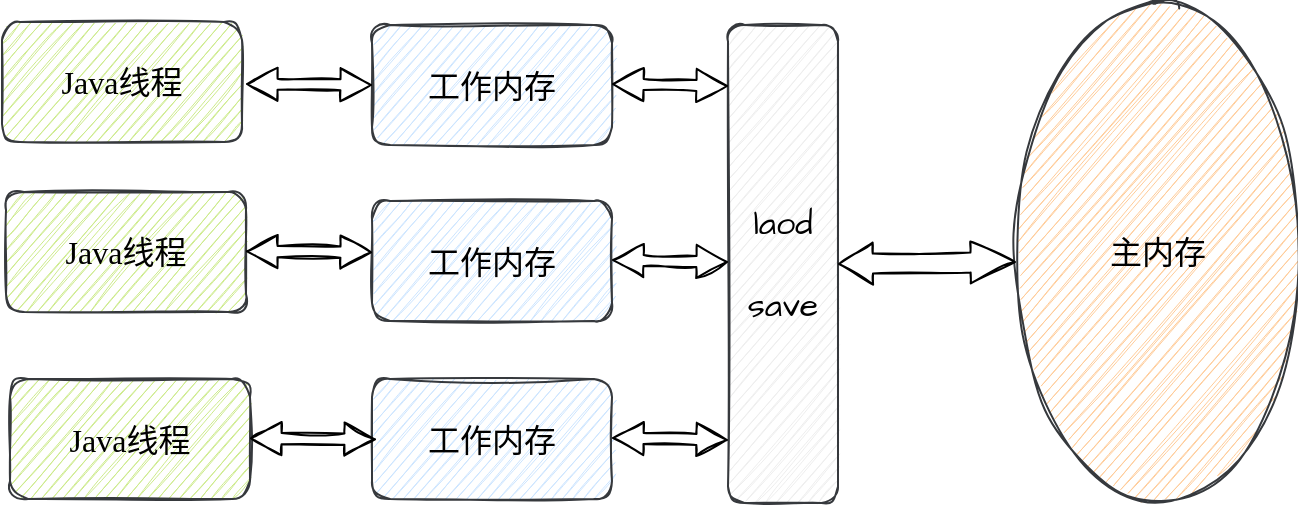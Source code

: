 <mxfile version="14.6.13" type="device"><diagram id="Rcul0L7GkjMgFIBBmYhc" name="第 1 页"><mxGraphModel dx="1902" dy="745" grid="0" gridSize="10" guides="1" tooltips="1" connect="1" arrows="1" fold="1" page="0" pageScale="1" pageWidth="827" pageHeight="1169" math="0" shadow="0"><root><mxCell id="0"/><mxCell id="1" parent="0"/><mxCell id="laFcE4YxyJAVMoDaTZMl-1" value="Java线程" style="rounded=1;whiteSpace=wrap;html=1;sketch=1;hachureGap=4;pointerEvents=0;fontFamily=Lucida Console;fontSize=16;fillColor=#cdeb8b;strokeColor=#36393d;" vertex="1" parent="1"><mxGeometry x="-76" y="58" width="120" height="60" as="geometry"/></mxCell><mxCell id="laFcE4YxyJAVMoDaTZMl-3" value="&lt;span style=&quot;font-size: 16px;&quot;&gt;Java线程&lt;/span&gt;" style="rounded=1;whiteSpace=wrap;html=1;sketch=1;hachureGap=4;pointerEvents=0;fontFamily=Lucida Console;fontSize=16;fillColor=#cdeb8b;strokeColor=#36393d;" vertex="1" parent="1"><mxGeometry x="-74" y="143" width="120" height="60" as="geometry"/></mxCell><mxCell id="laFcE4YxyJAVMoDaTZMl-4" value="&lt;span style=&quot;font-size: 16px;&quot;&gt;Java线程&lt;/span&gt;" style="rounded=1;whiteSpace=wrap;html=1;sketch=1;hachureGap=4;pointerEvents=0;fontFamily=Lucida Console;fontSize=16;fillColor=#cdeb8b;strokeColor=#36393d;" vertex="1" parent="1"><mxGeometry x="-72" y="236.5" width="120" height="60" as="geometry"/></mxCell><mxCell id="laFcE4YxyJAVMoDaTZMl-5" value="工作内存" style="rounded=1;whiteSpace=wrap;html=1;sketch=1;hachureGap=4;pointerEvents=0;fontFamily=Lucida Console;fontSize=16;fillColor=#cce5ff;strokeColor=#36393d;" vertex="1" parent="1"><mxGeometry x="109" y="59.5" width="120" height="60" as="geometry"/></mxCell><mxCell id="laFcE4YxyJAVMoDaTZMl-6" value="工作内存" style="rounded=1;whiteSpace=wrap;html=1;sketch=1;hachureGap=4;pointerEvents=0;fontFamily=Lucida Console;fontSize=16;fillColor=#cce5ff;strokeColor=#36393d;" vertex="1" parent="1"><mxGeometry x="109" y="147.5" width="120" height="60" as="geometry"/></mxCell><mxCell id="laFcE4YxyJAVMoDaTZMl-7" value="工作内存" style="rounded=1;whiteSpace=wrap;html=1;sketch=1;hachureGap=4;pointerEvents=0;fontFamily=Lucida Console;fontSize=16;fillColor=#cce5ff;strokeColor=#36393d;" vertex="1" parent="1"><mxGeometry x="109" y="236.5" width="120" height="60" as="geometry"/></mxCell><mxCell id="laFcE4YxyJAVMoDaTZMl-8" value="laod&lt;br style=&quot;font-size: 17px;&quot;&gt;&lt;br style=&quot;font-size: 17px;&quot;&gt;save" style="rounded=1;whiteSpace=wrap;html=1;sketch=1;hachureGap=4;pointerEvents=0;fontFamily=Architects Daughter;fontSource=https%3A%2F%2Ffonts.googleapis.com%2Fcss%3Ffamily%3DArchitects%2BDaughter;fontSize=17;fillColor=#eeeeee;strokeColor=#36393d;" vertex="1" parent="1"><mxGeometry x="287" y="59.5" width="55" height="239" as="geometry"/></mxCell><mxCell id="laFcE4YxyJAVMoDaTZMl-9" value="主内存" style="ellipse;whiteSpace=wrap;html=1;sketch=1;hachureGap=4;pointerEvents=0;fontFamily=Lucida Console;fontSize=16;fillColor=#ffcc99;strokeColor=#36393d;" vertex="1" parent="1"><mxGeometry x="433" y="47.5" width="138" height="251" as="geometry"/></mxCell><mxCell id="laFcE4YxyJAVMoDaTZMl-10" value="" style="shape=flexArrow;endArrow=classic;startArrow=classic;html=1;rounded=0;sketch=1;fontFamily=Architects Daughter;fontSource=https%3A%2F%2Ffonts.googleapis.com%2Fcss%3Ffamily%3DArchitects%2BDaughter;fontSize=17;startSize=5.31;endSize=7.08;sourcePerimeterSpacing=8;targetPerimeterSpacing=8;edgeStyle=none;curved=1;exitX=1;exitY=0.5;exitDx=0;exitDy=0;startWidth=10;endWidth=10;" edge="1" parent="1" source="laFcE4YxyJAVMoDaTZMl-8"><mxGeometry width="100" height="100" relative="1" as="geometry"><mxPoint x="375" y="234" as="sourcePoint"/><mxPoint x="431" y="178" as="targetPoint"/><Array as="points"/></mxGeometry></mxCell><mxCell id="laFcE4YxyJAVMoDaTZMl-12" value="" style="shape=flexArrow;endArrow=classic;startArrow=classic;html=1;rounded=0;sketch=1;fontFamily=Architects Daughter;fontSource=https%3A%2F%2Ffonts.googleapis.com%2Fcss%3Ffamily%3DArchitects%2BDaughter;fontSize=17;startSize=4.761;endSize=4.761;sourcePerimeterSpacing=8;targetPerimeterSpacing=8;edgeStyle=none;curved=1;exitX=1;exitY=0.5;exitDx=0;exitDy=0;startWidth=10;endWidth=10;width=5.581;" edge="1" parent="1"><mxGeometry width="100" height="100" relative="1" as="geometry"><mxPoint x="229" y="89" as="sourcePoint"/><mxPoint x="287" y="90" as="targetPoint"/><Array as="points"/></mxGeometry></mxCell><mxCell id="laFcE4YxyJAVMoDaTZMl-20" value="" style="shape=flexArrow;endArrow=classic;startArrow=classic;html=1;rounded=0;sketch=1;fontFamily=Architects Daughter;fontSource=https%3A%2F%2Ffonts.googleapis.com%2Fcss%3Ffamily%3DArchitects%2BDaughter;fontSize=17;startSize=4.761;endSize=4.761;sourcePerimeterSpacing=8;targetPerimeterSpacing=8;edgeStyle=none;curved=1;exitX=1;exitY=0.5;exitDx=0;exitDy=0;startWidth=10;endWidth=10;width=5.581;" edge="1" parent="1"><mxGeometry width="100" height="100" relative="1" as="geometry"><mxPoint x="229" y="177" as="sourcePoint"/><mxPoint x="287" y="178" as="targetPoint"/><Array as="points"/></mxGeometry></mxCell><mxCell id="laFcE4YxyJAVMoDaTZMl-21" value="" style="shape=flexArrow;endArrow=classic;startArrow=classic;html=1;rounded=0;sketch=1;fontFamily=Architects Daughter;fontSource=https%3A%2F%2Ffonts.googleapis.com%2Fcss%3Ffamily%3DArchitects%2BDaughter;fontSize=17;startSize=4.761;endSize=4.761;sourcePerimeterSpacing=8;targetPerimeterSpacing=8;edgeStyle=none;curved=1;exitX=1;exitY=0.5;exitDx=0;exitDy=0;startWidth=10;endWidth=10;width=5.581;" edge="1" parent="1"><mxGeometry width="100" height="100" relative="1" as="geometry"><mxPoint x="229" y="266" as="sourcePoint"/><mxPoint x="287" y="267" as="targetPoint"/><Array as="points"/></mxGeometry></mxCell><mxCell id="laFcE4YxyJAVMoDaTZMl-22" value="" style="shape=flexArrow;endArrow=classic;startArrow=classic;html=1;rounded=0;sketch=1;fontFamily=Architects Daughter;fontSource=https%3A%2F%2Ffonts.googleapis.com%2Fcss%3Ffamily%3DArchitects%2BDaughter;fontSize=17;startSize=4.761;endSize=4.761;sourcePerimeterSpacing=8;targetPerimeterSpacing=8;edgeStyle=none;curved=1;exitX=1;exitY=0.5;exitDx=0;exitDy=0;startWidth=10;endWidth=10;width=5.581;entryX=0;entryY=0.5;entryDx=0;entryDy=0;" edge="1" parent="1" target="laFcE4YxyJAVMoDaTZMl-5"><mxGeometry width="100" height="100" relative="1" as="geometry"><mxPoint x="46" y="89" as="sourcePoint"/><mxPoint x="104" y="90" as="targetPoint"/><Array as="points"/></mxGeometry></mxCell><mxCell id="laFcE4YxyJAVMoDaTZMl-23" value="" style="shape=flexArrow;endArrow=classic;startArrow=classic;html=1;rounded=0;sketch=1;fontFamily=Architects Daughter;fontSource=https%3A%2F%2Ffonts.googleapis.com%2Fcss%3Ffamily%3DArchitects%2BDaughter;fontSize=17;startSize=4.761;endSize=4.761;sourcePerimeterSpacing=8;targetPerimeterSpacing=8;edgeStyle=none;curved=1;exitX=1;exitY=0.5;exitDx=0;exitDy=0;startWidth=10;endWidth=10;width=5.581;entryX=0;entryY=0.5;entryDx=0;entryDy=0;" edge="1" parent="1"><mxGeometry width="100" height="100" relative="1" as="geometry"><mxPoint x="46" y="172.66" as="sourcePoint"/><mxPoint x="109" y="173.16" as="targetPoint"/><Array as="points"/></mxGeometry></mxCell><mxCell id="laFcE4YxyJAVMoDaTZMl-24" value="" style="shape=flexArrow;endArrow=classic;startArrow=classic;html=1;rounded=0;sketch=1;fontFamily=Architects Daughter;fontSource=https%3A%2F%2Ffonts.googleapis.com%2Fcss%3Ffamily%3DArchitects%2BDaughter;fontSize=17;startSize=4.761;endSize=4.761;sourcePerimeterSpacing=8;targetPerimeterSpacing=8;edgeStyle=none;curved=1;exitX=1;exitY=0.5;exitDx=0;exitDy=0;startWidth=10;endWidth=10;width=5.581;entryX=0;entryY=0.5;entryDx=0;entryDy=0;" edge="1" parent="1"><mxGeometry width="100" height="100" relative="1" as="geometry"><mxPoint x="48" y="266.16" as="sourcePoint"/><mxPoint x="111" y="266.66" as="targetPoint"/><Array as="points"/></mxGeometry></mxCell></root></mxGraphModel></diagram></mxfile>